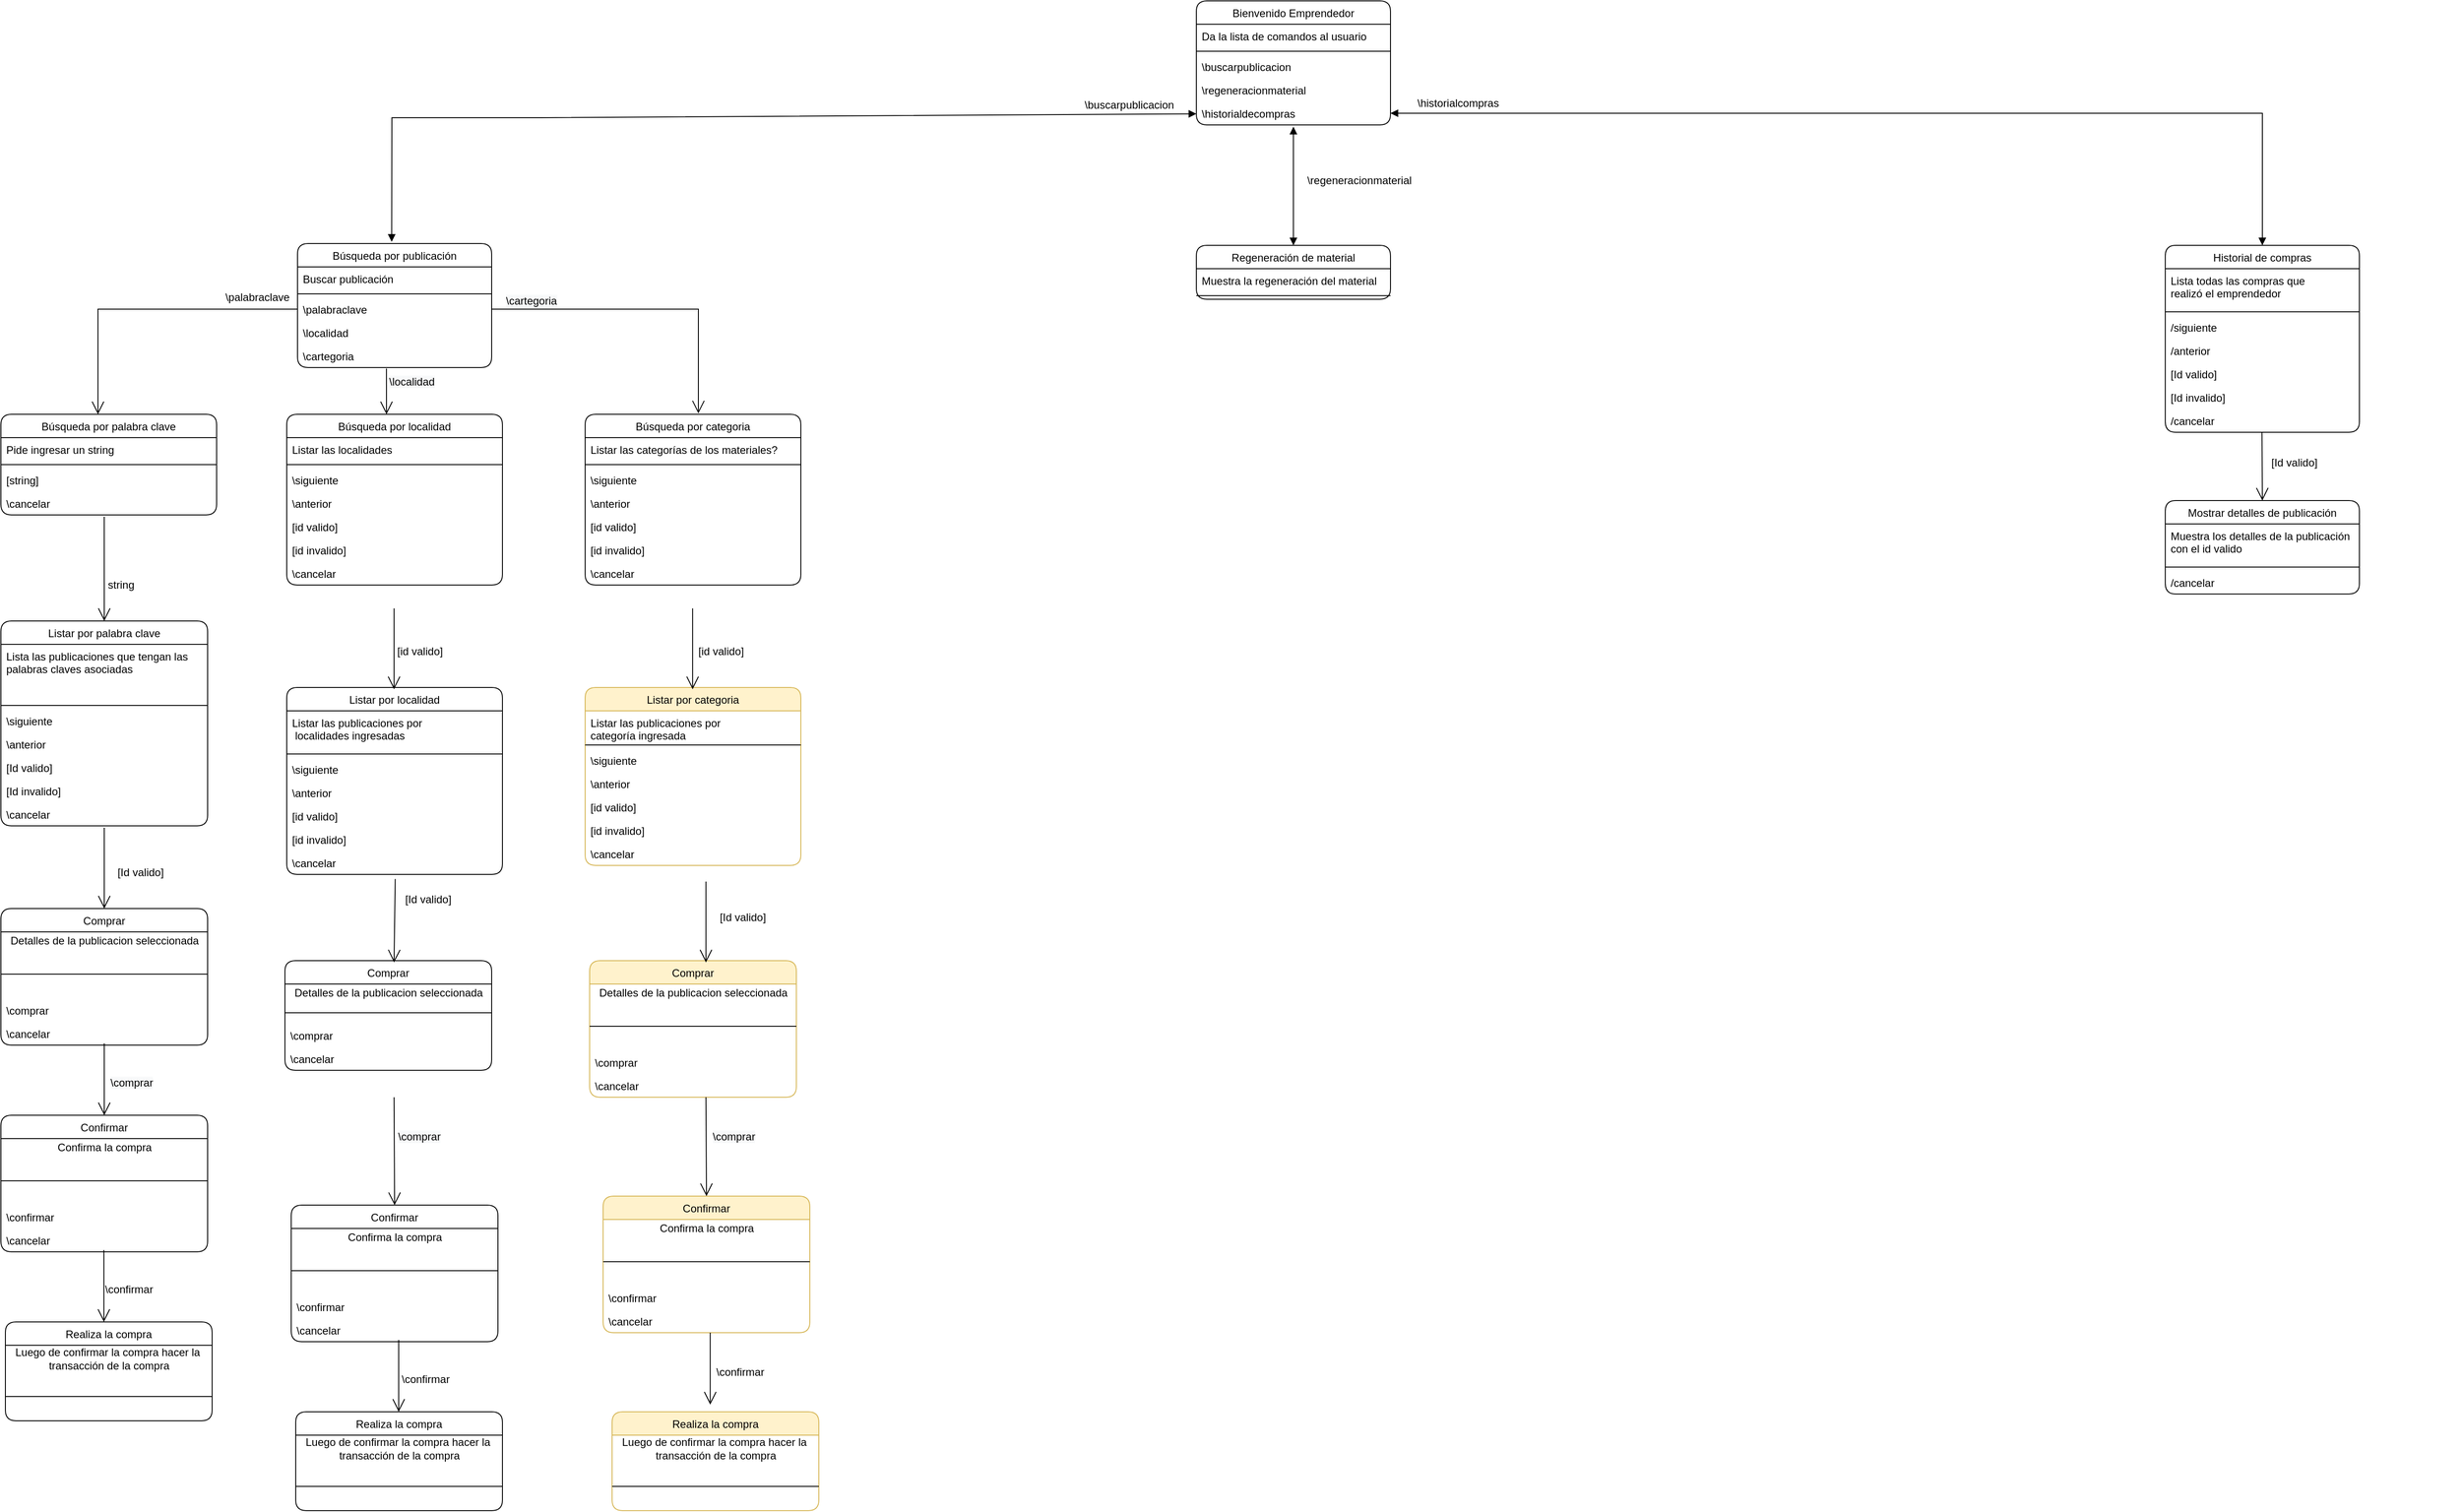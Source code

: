 <mxfile version="15.7.3" type="device"><diagram id="ck6hwYot3QmczjwxA_Va" name="Page-1"><mxGraphModel dx="2500" dy="2056" grid="1" gridSize="10" guides="1" tooltips="1" connect="1" arrows="1" fold="1" page="1" pageScale="1" pageWidth="827" pageHeight="1169" math="0" shadow="0"><root><mxCell id="0"/><mxCell id="1" parent="0"/><mxCell id="-AC4MAWslslYkM7edlEW-5" value="Bienvenido Emprendedor" style="swimlane;fontStyle=0;childLayout=stackLayout;horizontal=1;startSize=26;fillColor=none;horizontalStack=0;resizeParent=1;resizeParentMax=0;resizeLast=0;collapsible=1;marginBottom=0;rounded=1;" parent="1" vertex="1"><mxGeometry x="990" y="-460" width="216" height="138" as="geometry"><mxRectangle x="307" y="-410" width="170" height="26" as="alternateBounds"/></mxGeometry></mxCell><mxCell id="-AC4MAWslslYkM7edlEW-6" value="Da la lista de comandos al usuario" style="text;strokeColor=none;fillColor=none;align=left;verticalAlign=top;spacingLeft=4;spacingRight=4;overflow=hidden;rotatable=0;points=[[0,0.5],[1,0.5]];portConstraint=eastwest;" parent="-AC4MAWslslYkM7edlEW-5" vertex="1"><mxGeometry y="26" width="216" height="26" as="geometry"/></mxCell><mxCell id="-AC4MAWslslYkM7edlEW-7" value="" style="line;strokeWidth=1;fillColor=none;align=left;verticalAlign=middle;spacingTop=-1;spacingLeft=3;spacingRight=3;rotatable=0;labelPosition=right;points=[];portConstraint=eastwest;rounded=1;" parent="-AC4MAWslslYkM7edlEW-5" vertex="1"><mxGeometry y="52" width="216" height="8" as="geometry"/></mxCell><mxCell id="-AC4MAWslslYkM7edlEW-8" value="\buscarpublicacion" style="text;strokeColor=none;fillColor=none;align=left;verticalAlign=top;spacingLeft=4;spacingRight=4;overflow=hidden;rotatable=0;points=[[0,0.5],[1,0.5]];portConstraint=eastwest;glass=0;shadow=0;" parent="-AC4MAWslslYkM7edlEW-5" vertex="1"><mxGeometry y="60" width="216" height="26" as="geometry"/></mxCell><mxCell id="-AC4MAWslslYkM7edlEW-9" value="\regeneracionmaterial" style="text;strokeColor=none;fillColor=none;align=left;verticalAlign=top;spacingLeft=4;spacingRight=4;overflow=hidden;rotatable=0;points=[[0,0.5],[1,0.5]];portConstraint=eastwest;" parent="-AC4MAWslslYkM7edlEW-5" vertex="1"><mxGeometry y="86" width="216" height="26" as="geometry"/></mxCell><mxCell id="-AC4MAWslslYkM7edlEW-10" value="\historialdecompras" style="text;strokeColor=none;fillColor=none;align=left;verticalAlign=top;spacingLeft=4;spacingRight=4;overflow=hidden;rotatable=0;points=[[0,0.5],[1,0.5]];portConstraint=eastwest;" parent="-AC4MAWslslYkM7edlEW-5" vertex="1"><mxGeometry y="112" width="216" height="26" as="geometry"/></mxCell><mxCell id="-AC4MAWslslYkM7edlEW-22" value="Búsqueda por publicación" style="swimlane;fontStyle=0;childLayout=stackLayout;horizontal=1;startSize=26;fillColor=none;horizontalStack=0;resizeParent=1;resizeParentMax=0;resizeLast=0;collapsible=1;marginBottom=0;rounded=1;" parent="1" vertex="1"><mxGeometry x="-10" y="-190" width="216" height="138" as="geometry"><mxRectangle x="307" y="-410" width="170" height="26" as="alternateBounds"/></mxGeometry></mxCell><mxCell id="-AC4MAWslslYkM7edlEW-23" value="Buscar publicación " style="text;strokeColor=none;fillColor=none;align=left;verticalAlign=top;spacingLeft=4;spacingRight=4;overflow=hidden;rotatable=0;points=[[0,0.5],[1,0.5]];portConstraint=eastwest;" parent="-AC4MAWslslYkM7edlEW-22" vertex="1"><mxGeometry y="26" width="216" height="26" as="geometry"/></mxCell><mxCell id="-AC4MAWslslYkM7edlEW-24" value="" style="line;strokeWidth=1;fillColor=none;align=left;verticalAlign=middle;spacingTop=-1;spacingLeft=3;spacingRight=3;rotatable=0;labelPosition=right;points=[];portConstraint=eastwest;rounded=1;" parent="-AC4MAWslslYkM7edlEW-22" vertex="1"><mxGeometry y="52" width="216" height="8" as="geometry"/></mxCell><mxCell id="-AC4MAWslslYkM7edlEW-25" value="\palabraclave" style="text;strokeColor=none;fillColor=none;align=left;verticalAlign=top;spacingLeft=4;spacingRight=4;overflow=hidden;rotatable=0;points=[[0,0.5],[1,0.5]];portConstraint=eastwest;glass=0;shadow=0;" parent="-AC4MAWslslYkM7edlEW-22" vertex="1"><mxGeometry y="60" width="216" height="26" as="geometry"/></mxCell><mxCell id="-AC4MAWslslYkM7edlEW-26" value="\localidad" style="text;strokeColor=none;fillColor=none;align=left;verticalAlign=top;spacingLeft=4;spacingRight=4;overflow=hidden;rotatable=0;points=[[0,0.5],[1,0.5]];portConstraint=eastwest;" parent="-AC4MAWslslYkM7edlEW-22" vertex="1"><mxGeometry y="86" width="216" height="26" as="geometry"/></mxCell><mxCell id="-AC4MAWslslYkM7edlEW-27" value="\cartegoria" style="text;strokeColor=none;fillColor=none;align=left;verticalAlign=top;spacingLeft=4;spacingRight=4;overflow=hidden;rotatable=0;points=[[0,0.5],[1,0.5]];portConstraint=eastwest;" parent="-AC4MAWslslYkM7edlEW-22" vertex="1"><mxGeometry y="112" width="216" height="26" as="geometry"/></mxCell><mxCell id="-AC4MAWslslYkM7edlEW-28" value="" style="endArrow=block;startArrow=block;endFill=1;startFill=1;html=1;rounded=0;exitX=0.485;exitY=-0.014;exitDx=0;exitDy=0;exitPerimeter=0;" parent="1" source="-AC4MAWslslYkM7edlEW-22" target="-AC4MAWslslYkM7edlEW-10" edge="1"><mxGeometry width="160" relative="1" as="geometry"><mxPoint x="140" y="-180" as="sourcePoint"/><mxPoint x="300" y="-180" as="targetPoint"/><Array as="points"><mxPoint x="95" y="-330"/><mxPoint x="260" y="-330"/></Array></mxGeometry></mxCell><mxCell id="-AC4MAWslslYkM7edlEW-29" value="\buscarpublicacion" style="text;html=1;align=center;verticalAlign=middle;resizable=0;points=[];autosize=1;strokeColor=none;fillColor=none;" parent="1" vertex="1"><mxGeometry x="860" y="-354" width="110" height="20" as="geometry"/></mxCell><mxCell id="-AC4MAWslslYkM7edlEW-30" value="" style="endArrow=open;endFill=1;endSize=12;html=1;rounded=0;exitX=0.458;exitY=1.044;exitDx=0;exitDy=0;exitPerimeter=0;" parent="1" source="-AC4MAWslslYkM7edlEW-27" edge="1"><mxGeometry width="160" relative="1" as="geometry"><mxPoint x="10" y="-80" as="sourcePoint"/><mxPoint x="89" as="targetPoint"/></mxGeometry></mxCell><mxCell id="-AC4MAWslslYkM7edlEW-62" value="" style="endArrow=open;endFill=1;endSize=12;html=1;rounded=0;exitX=0;exitY=0.5;exitDx=0;exitDy=0;entryX=0.5;entryY=0;entryDx=0;entryDy=0;" parent="1" source="-AC4MAWslslYkM7edlEW-25" edge="1"><mxGeometry width="160" relative="1" as="geometry"><mxPoint x="-20" y="-70" as="sourcePoint"/><mxPoint x="-232.0" as="targetPoint"/><Array as="points"><mxPoint x="-232" y="-117"/></Array></mxGeometry></mxCell><mxCell id="-AC4MAWslslYkM7edlEW-63" value="" style="endArrow=open;endFill=1;endSize=12;html=1;rounded=0;exitX=1;exitY=0.5;exitDx=0;exitDy=0;entryX=0.537;entryY=-0.007;entryDx=0;entryDy=0;entryPerimeter=0;" parent="1" source="-AC4MAWslslYkM7edlEW-25" edge="1"><mxGeometry width="160" relative="1" as="geometry"><mxPoint x="-20" y="-70" as="sourcePoint"/><mxPoint x="435.992" y="-0.966" as="targetPoint"/><Array as="points"><mxPoint x="436" y="-117"/></Array></mxGeometry></mxCell><mxCell id="-AC4MAWslslYkM7edlEW-64" value="&lt;span style=&quot;text-align: left&quot;&gt;\palabraclave&lt;/span&gt;" style="text;html=1;align=center;verticalAlign=middle;resizable=0;points=[];autosize=1;strokeColor=none;fillColor=none;" parent="1" vertex="1"><mxGeometry x="-100" y="-140" width="90" height="20" as="geometry"/></mxCell><mxCell id="-AC4MAWslslYkM7edlEW-65" value="&lt;span style=&quot;color: rgb(0, 0, 0); font-family: helvetica; font-size: 12px; font-style: normal; font-weight: 400; letter-spacing: normal; text-align: left; text-indent: 0px; text-transform: none; word-spacing: 0px; background-color: rgb(248, 249, 250); display: inline; float: none;&quot;&gt;\localidad&lt;/span&gt;" style="text;whiteSpace=wrap;html=1;" parent="1" vertex="1"><mxGeometry x="90" y="-50" width="80" height="30" as="geometry"/></mxCell><mxCell id="-AC4MAWslslYkM7edlEW-67" value="&lt;span style=&quot;color: rgb(0, 0, 0); font-family: helvetica; font-size: 12px; font-style: normal; font-weight: 400; letter-spacing: normal; text-align: left; text-indent: 0px; text-transform: none; word-spacing: 0px; background-color: rgb(248, 249, 250); display: inline; float: none;&quot;&gt;\cartegoria&lt;/span&gt;" style="text;whiteSpace=wrap;html=1;" parent="1" vertex="1"><mxGeometry x="220" y="-140" width="80" height="30" as="geometry"/></mxCell><mxCell id="-AC4MAWslslYkM7edlEW-74" value="Búsqueda por palabra clave" style="swimlane;fontStyle=0;childLayout=stackLayout;horizontal=1;startSize=26;horizontalStack=0;resizeParent=1;resizeParentMax=0;resizeLast=0;collapsible=1;marginBottom=0;rounded=1;" parent="1" vertex="1"><mxGeometry x="-340" width="240" height="112" as="geometry"/></mxCell><mxCell id="-AC4MAWslslYkM7edlEW-75" value="Pide ingresar un string" style="text;strokeColor=none;fillColor=none;align=left;verticalAlign=top;spacingLeft=4;spacingRight=4;overflow=hidden;rotatable=0;points=[[0,0.5],[1,0.5]];portConstraint=eastwest;" parent="-AC4MAWslslYkM7edlEW-74" vertex="1"><mxGeometry y="26" width="240" height="26" as="geometry"/></mxCell><mxCell id="-AC4MAWslslYkM7edlEW-76" value="" style="line;strokeWidth=1;fillColor=none;align=left;verticalAlign=middle;spacingTop=-1;spacingLeft=3;spacingRight=3;rotatable=0;labelPosition=right;points=[];portConstraint=eastwest;rounded=1;" parent="-AC4MAWslslYkM7edlEW-74" vertex="1"><mxGeometry y="52" width="240" height="8" as="geometry"/></mxCell><mxCell id="-AC4MAWslslYkM7edlEW-77" value="[string]" style="text;strokeColor=none;fillColor=none;align=left;verticalAlign=top;spacingLeft=4;spacingRight=4;overflow=hidden;rotatable=0;points=[[0,0.5],[1,0.5]];portConstraint=eastwest;" parent="-AC4MAWslslYkM7edlEW-74" vertex="1"><mxGeometry y="60" width="240" height="26" as="geometry"/></mxCell><mxCell id="-AC4MAWslslYkM7edlEW-79" value="\cancelar" style="text;strokeColor=none;fillColor=none;align=left;verticalAlign=top;spacingLeft=4;spacingRight=4;overflow=hidden;rotatable=0;points=[[0,0.5],[1,0.5]];portConstraint=eastwest;" parent="-AC4MAWslslYkM7edlEW-74" vertex="1"><mxGeometry y="86" width="240" height="26" as="geometry"/></mxCell><mxCell id="-AC4MAWslslYkM7edlEW-80" value="Búsqueda por localidad" style="swimlane;fontStyle=0;childLayout=stackLayout;horizontal=1;startSize=26;horizontalStack=0;resizeParent=1;resizeParentMax=0;resizeLast=0;collapsible=1;marginBottom=0;rounded=1;" parent="1" vertex="1"><mxGeometry x="-22" width="240" height="190" as="geometry"/></mxCell><mxCell id="-AC4MAWslslYkM7edlEW-81" value="Listar las localidades" style="text;strokeColor=none;fillColor=none;align=left;verticalAlign=top;spacingLeft=4;spacingRight=4;overflow=hidden;rotatable=0;points=[[0,0.5],[1,0.5]];portConstraint=eastwest;" parent="-AC4MAWslslYkM7edlEW-80" vertex="1"><mxGeometry y="26" width="240" height="26" as="geometry"/></mxCell><mxCell id="-AC4MAWslslYkM7edlEW-82" value="" style="line;strokeWidth=1;fillColor=none;align=left;verticalAlign=middle;spacingTop=-1;spacingLeft=3;spacingRight=3;rotatable=0;labelPosition=right;points=[];portConstraint=eastwest;rounded=1;" parent="-AC4MAWslslYkM7edlEW-80" vertex="1"><mxGeometry y="52" width="240" height="8" as="geometry"/></mxCell><mxCell id="-AC4MAWslslYkM7edlEW-83" value="\siguiente" style="text;strokeColor=none;fillColor=none;align=left;verticalAlign=top;spacingLeft=4;spacingRight=4;overflow=hidden;rotatable=0;points=[[0,0.5],[1,0.5]];portConstraint=eastwest;" parent="-AC4MAWslslYkM7edlEW-80" vertex="1"><mxGeometry y="60" width="240" height="26" as="geometry"/></mxCell><mxCell id="-AC4MAWslslYkM7edlEW-84" value="\anterior" style="text;strokeColor=none;fillColor=none;align=left;verticalAlign=top;spacingLeft=4;spacingRight=4;overflow=hidden;rotatable=0;points=[[0,0.5],[1,0.5]];portConstraint=eastwest;" parent="-AC4MAWslslYkM7edlEW-80" vertex="1"><mxGeometry y="86" width="240" height="26" as="geometry"/></mxCell><mxCell id="-AC4MAWslslYkM7edlEW-85" value="[id valido]" style="text;strokeColor=none;fillColor=none;align=left;verticalAlign=top;spacingLeft=4;spacingRight=4;overflow=hidden;rotatable=0;points=[[0,0.5],[1,0.5]];portConstraint=eastwest;" parent="-AC4MAWslslYkM7edlEW-80" vertex="1"><mxGeometry y="112" width="240" height="26" as="geometry"/></mxCell><mxCell id="-AC4MAWslslYkM7edlEW-86" value="[id invalido]" style="text;strokeColor=none;fillColor=none;align=left;verticalAlign=top;spacingLeft=4;spacingRight=4;overflow=hidden;rotatable=0;points=[[0,0.5],[1,0.5]];portConstraint=eastwest;" parent="-AC4MAWslslYkM7edlEW-80" vertex="1"><mxGeometry y="138" width="240" height="26" as="geometry"/></mxCell><mxCell id="-AC4MAWslslYkM7edlEW-88" value="\cancelar" style="text;strokeColor=none;fillColor=none;align=left;verticalAlign=top;spacingLeft=4;spacingRight=4;overflow=hidden;rotatable=0;points=[[0,0.5],[1,0.5]];portConstraint=eastwest;" parent="-AC4MAWslslYkM7edlEW-80" vertex="1"><mxGeometry y="164" width="240" height="26" as="geometry"/></mxCell><mxCell id="-AC4MAWslslYkM7edlEW-91" value="Búsqueda por categoria" style="swimlane;fontStyle=0;childLayout=stackLayout;horizontal=1;startSize=26;horizontalStack=0;resizeParent=1;resizeParentMax=0;resizeLast=0;collapsible=1;marginBottom=0;rounded=1;" parent="1" vertex="1"><mxGeometry x="310" width="240" height="190" as="geometry"/></mxCell><mxCell id="-AC4MAWslslYkM7edlEW-92" value="Listar las categorías de los materiales?" style="text;strokeColor=none;fillColor=none;align=left;verticalAlign=top;spacingLeft=4;spacingRight=4;overflow=hidden;rotatable=0;points=[[0,0.5],[1,0.5]];portConstraint=eastwest;" parent="-AC4MAWslslYkM7edlEW-91" vertex="1"><mxGeometry y="26" width="240" height="26" as="geometry"/></mxCell><mxCell id="-AC4MAWslslYkM7edlEW-93" value="" style="line;strokeWidth=1;fillColor=none;align=left;verticalAlign=middle;spacingTop=-1;spacingLeft=3;spacingRight=3;rotatable=0;labelPosition=right;points=[];portConstraint=eastwest;rounded=1;" parent="-AC4MAWslslYkM7edlEW-91" vertex="1"><mxGeometry y="52" width="240" height="8" as="geometry"/></mxCell><mxCell id="-AC4MAWslslYkM7edlEW-94" value="\siguiente" style="text;strokeColor=none;fillColor=none;align=left;verticalAlign=top;spacingLeft=4;spacingRight=4;overflow=hidden;rotatable=0;points=[[0,0.5],[1,0.5]];portConstraint=eastwest;" parent="-AC4MAWslslYkM7edlEW-91" vertex="1"><mxGeometry y="60" width="240" height="26" as="geometry"/></mxCell><mxCell id="-AC4MAWslslYkM7edlEW-95" value="\anterior" style="text;strokeColor=none;fillColor=none;align=left;verticalAlign=top;spacingLeft=4;spacingRight=4;overflow=hidden;rotatable=0;points=[[0,0.5],[1,0.5]];portConstraint=eastwest;" parent="-AC4MAWslslYkM7edlEW-91" vertex="1"><mxGeometry y="86" width="240" height="26" as="geometry"/></mxCell><mxCell id="-AC4MAWslslYkM7edlEW-96" value="[id valido]" style="text;strokeColor=none;fillColor=none;align=left;verticalAlign=top;spacingLeft=4;spacingRight=4;overflow=hidden;rotatable=0;points=[[0,0.5],[1,0.5]];portConstraint=eastwest;" parent="-AC4MAWslslYkM7edlEW-91" vertex="1"><mxGeometry y="112" width="240" height="26" as="geometry"/></mxCell><mxCell id="-AC4MAWslslYkM7edlEW-97" value="[id invalido]" style="text;strokeColor=none;fillColor=none;align=left;verticalAlign=top;spacingLeft=4;spacingRight=4;overflow=hidden;rotatable=0;points=[[0,0.5],[1,0.5]];portConstraint=eastwest;" parent="-AC4MAWslslYkM7edlEW-91" vertex="1"><mxGeometry y="138" width="240" height="26" as="geometry"/></mxCell><mxCell id="-AC4MAWslslYkM7edlEW-99" value="\cancelar" style="text;strokeColor=none;fillColor=none;align=left;verticalAlign=top;spacingLeft=4;spacingRight=4;overflow=hidden;rotatable=0;points=[[0,0.5],[1,0.5]];portConstraint=eastwest;" parent="-AC4MAWslslYkM7edlEW-91" vertex="1"><mxGeometry y="164" width="240" height="26" as="geometry"/></mxCell><mxCell id="-AC4MAWslslYkM7edlEW-100" value="Regeneración de material" style="swimlane;fontStyle=0;childLayout=stackLayout;horizontal=1;startSize=26;fillColor=none;horizontalStack=0;resizeParent=1;resizeParentMax=0;resizeLast=0;collapsible=1;marginBottom=0;rounded=1;" parent="1" vertex="1"><mxGeometry x="990" y="-188" width="216" height="60" as="geometry"><mxRectangle x="307" y="-410" width="170" height="26" as="alternateBounds"/></mxGeometry></mxCell><mxCell id="-AC4MAWslslYkM7edlEW-101" value="Muestra la regeneración del material " style="text;strokeColor=none;fillColor=none;align=left;verticalAlign=top;spacingLeft=4;spacingRight=4;overflow=hidden;rotatable=0;points=[[0,0.5],[1,0.5]];portConstraint=eastwest;" parent="-AC4MAWslslYkM7edlEW-100" vertex="1"><mxGeometry y="26" width="216" height="26" as="geometry"/></mxCell><mxCell id="-AC4MAWslslYkM7edlEW-102" value="" style="line;strokeWidth=1;fillColor=none;align=left;verticalAlign=middle;spacingTop=-1;spacingLeft=3;spacingRight=3;rotatable=0;labelPosition=right;points=[];portConstraint=eastwest;rounded=1;" parent="-AC4MAWslslYkM7edlEW-100" vertex="1"><mxGeometry y="52" width="216" height="8" as="geometry"/></mxCell><mxCell id="-AC4MAWslslYkM7edlEW-108" value="" style="endArrow=block;startArrow=block;endFill=1;startFill=1;html=1;rounded=0;entryX=0.5;entryY=0;entryDx=0;entryDy=0;" parent="1" target="-AC4MAWslslYkM7edlEW-100" edge="1"><mxGeometry width="160" relative="1" as="geometry"><mxPoint x="1098" y="-320" as="sourcePoint"/><mxPoint x="590" y="-240" as="targetPoint"/><Array as="points"><mxPoint x="1098" y="-285"/></Array></mxGeometry></mxCell><mxCell id="-AC4MAWslslYkM7edlEW-109" value="&lt;span style=&quot;text-align: left&quot;&gt;\regeneracionmaterial&lt;/span&gt;" style="text;html=1;align=center;verticalAlign=middle;resizable=0;points=[];autosize=1;strokeColor=none;fillColor=none;" parent="1" vertex="1"><mxGeometry x="1106" y="-270" width="130" height="20" as="geometry"/></mxCell><mxCell id="-AC4MAWslslYkM7edlEW-111" value="Historial de compras" style="swimlane;fontStyle=0;childLayout=stackLayout;horizontal=1;startSize=26;fillColor=none;horizontalStack=0;resizeParent=1;resizeParentMax=0;resizeLast=0;collapsible=1;marginBottom=0;rounded=1;" parent="1" vertex="1"><mxGeometry x="2068" y="-188" width="216" height="208" as="geometry"><mxRectangle x="307" y="-410" width="170" height="26" as="alternateBounds"/></mxGeometry></mxCell><mxCell id="-AC4MAWslslYkM7edlEW-112" value="Lista todas las compras que &#10;realizó el emprendedor" style="text;strokeColor=none;fillColor=none;align=left;verticalAlign=top;spacingLeft=4;spacingRight=4;overflow=hidden;rotatable=0;points=[[0,0.5],[1,0.5]];portConstraint=eastwest;" parent="-AC4MAWslslYkM7edlEW-111" vertex="1"><mxGeometry y="26" width="216" height="44" as="geometry"/></mxCell><mxCell id="-AC4MAWslslYkM7edlEW-113" value="" style="line;strokeWidth=1;fillColor=none;align=left;verticalAlign=middle;spacingTop=-1;spacingLeft=3;spacingRight=3;rotatable=0;labelPosition=right;points=[];portConstraint=eastwest;rounded=1;" parent="-AC4MAWslslYkM7edlEW-111" vertex="1"><mxGeometry y="70" width="216" height="8" as="geometry"/></mxCell><mxCell id="-AC4MAWslslYkM7edlEW-114" value="/siguiente&#10;" style="text;strokeColor=none;fillColor=none;align=left;verticalAlign=top;spacingLeft=4;spacingRight=4;overflow=hidden;rotatable=0;points=[[0,0.5],[1,0.5]];portConstraint=eastwest;glass=0;shadow=0;" parent="-AC4MAWslslYkM7edlEW-111" vertex="1"><mxGeometry y="78" width="216" height="26" as="geometry"/></mxCell><mxCell id="-AC4MAWslslYkM7edlEW-287" value="/anterior&#10;" style="text;strokeColor=none;fillColor=none;align=left;verticalAlign=top;spacingLeft=4;spacingRight=4;overflow=hidden;rotatable=0;points=[[0,0.5],[1,0.5]];portConstraint=eastwest;glass=0;shadow=0;" parent="-AC4MAWslslYkM7edlEW-111" vertex="1"><mxGeometry y="104" width="216" height="26" as="geometry"/></mxCell><mxCell id="-AC4MAWslslYkM7edlEW-288" value="[Id valido]" style="text;strokeColor=none;fillColor=none;align=left;verticalAlign=top;spacingLeft=4;spacingRight=4;overflow=hidden;rotatable=0;points=[[0,0.5],[1,0.5]];portConstraint=eastwest;glass=0;shadow=0;" parent="-AC4MAWslslYkM7edlEW-111" vertex="1"><mxGeometry y="130" width="216" height="26" as="geometry"/></mxCell><mxCell id="-AC4MAWslslYkM7edlEW-289" value="[Id invalido]" style="text;strokeColor=none;fillColor=none;align=left;verticalAlign=top;spacingLeft=4;spacingRight=4;overflow=hidden;rotatable=0;points=[[0,0.5],[1,0.5]];portConstraint=eastwest;glass=0;shadow=0;" parent="-AC4MAWslslYkM7edlEW-111" vertex="1"><mxGeometry y="156" width="216" height="26" as="geometry"/></mxCell><mxCell id="-AC4MAWslslYkM7edlEW-286" value="/cancelar&#10;&#10;" style="text;strokeColor=none;fillColor=none;align=left;verticalAlign=top;spacingLeft=4;spacingRight=4;overflow=hidden;rotatable=0;points=[[0,0.5],[1,0.5]];portConstraint=eastwest;glass=0;shadow=0;" parent="-AC4MAWslslYkM7edlEW-111" vertex="1"><mxGeometry y="182" width="216" height="26" as="geometry"/></mxCell><mxCell id="-AC4MAWslslYkM7edlEW-117" value="" style="endArrow=block;startArrow=block;endFill=1;startFill=1;html=1;rounded=0;exitX=1;exitY=0.5;exitDx=0;exitDy=0;entryX=0.5;entryY=0;entryDx=0;entryDy=0;" parent="1" source="-AC4MAWslslYkM7edlEW-10" target="-AC4MAWslslYkM7edlEW-111" edge="1"><mxGeometry width="160" relative="1" as="geometry"><mxPoint x="1330" y="-280" as="sourcePoint"/><mxPoint x="1490" y="-280" as="targetPoint"/><Array as="points"><mxPoint x="1838" y="-335"/><mxPoint x="2176" y="-335"/></Array></mxGeometry></mxCell><mxCell id="-AC4MAWslslYkM7edlEW-118" value="\historialcompras" style="text;strokeColor=none;fillColor=none;align=left;verticalAlign=top;spacingLeft=4;spacingRight=4;overflow=hidden;rotatable=0;points=[[0,0.5],[1,0.5]];portConstraint=eastwest;" parent="1" vertex="1"><mxGeometry x="1230" y="-360" width="216" height="26" as="geometry"/></mxCell><mxCell id="-AC4MAWslslYkM7edlEW-119" value="Listar por palabra clave" style="swimlane;fontStyle=0;childLayout=stackLayout;horizontal=1;startSize=26;horizontalStack=0;resizeParent=1;resizeParentMax=0;resizeLast=0;collapsible=1;marginBottom=0;rounded=1;" parent="1" vertex="1"><mxGeometry x="-340" y="230" width="230" height="228" as="geometry"/></mxCell><mxCell id="-AC4MAWslslYkM7edlEW-120" value="Lista las publicaciones que tengan las &#10;palabras claves asociadas" style="text;strokeColor=none;fillColor=none;align=left;verticalAlign=top;spacingLeft=4;spacingRight=4;overflow=hidden;rotatable=0;points=[[0,0.5],[1,0.5]];portConstraint=eastwest;" parent="-AC4MAWslslYkM7edlEW-119" vertex="1"><mxGeometry y="26" width="230" height="64" as="geometry"/></mxCell><mxCell id="-AC4MAWslslYkM7edlEW-121" value="" style="line;strokeWidth=1;fillColor=none;align=left;verticalAlign=middle;spacingTop=-1;spacingLeft=3;spacingRight=3;rotatable=0;labelPosition=right;points=[];portConstraint=eastwest;rounded=1;" parent="-AC4MAWslslYkM7edlEW-119" vertex="1"><mxGeometry y="90" width="230" height="8" as="geometry"/></mxCell><mxCell id="-AC4MAWslslYkM7edlEW-124" value="\siguiente" style="text;strokeColor=none;fillColor=none;align=left;verticalAlign=top;spacingLeft=4;spacingRight=4;overflow=hidden;rotatable=0;points=[[0,0.5],[1,0.5]];portConstraint=eastwest;" parent="-AC4MAWslslYkM7edlEW-119" vertex="1"><mxGeometry y="98" width="230" height="26" as="geometry"/></mxCell><mxCell id="-AC4MAWslslYkM7edlEW-130" value="\anterior" style="text;strokeColor=none;fillColor=none;align=left;verticalAlign=top;spacingLeft=4;spacingRight=4;overflow=hidden;rotatable=0;points=[[0,0.5],[1,0.5]];portConstraint=eastwest;" parent="-AC4MAWslslYkM7edlEW-119" vertex="1"><mxGeometry y="124" width="230" height="26" as="geometry"/></mxCell><mxCell id="-AC4MAWslslYkM7edlEW-132" value="[Id valido]" style="text;strokeColor=none;fillColor=none;align=left;verticalAlign=top;spacingLeft=4;spacingRight=4;overflow=hidden;rotatable=0;points=[[0,0.5],[1,0.5]];portConstraint=eastwest;" parent="-AC4MAWslslYkM7edlEW-119" vertex="1"><mxGeometry y="150" width="230" height="26" as="geometry"/></mxCell><mxCell id="-AC4MAWslslYkM7edlEW-134" value="[Id invalido]" style="text;strokeColor=none;fillColor=none;align=left;verticalAlign=top;spacingLeft=4;spacingRight=4;overflow=hidden;rotatable=0;points=[[0,0.5],[1,0.5]];portConstraint=eastwest;" parent="-AC4MAWslslYkM7edlEW-119" vertex="1"><mxGeometry y="176" width="230" height="26" as="geometry"/></mxCell><mxCell id="-AC4MAWslslYkM7edlEW-131" value="\cancelar" style="text;strokeColor=none;fillColor=none;align=left;verticalAlign=top;spacingLeft=4;spacingRight=4;overflow=hidden;rotatable=0;points=[[0,0.5],[1,0.5]];portConstraint=eastwest;" parent="-AC4MAWslslYkM7edlEW-119" vertex="1"><mxGeometry y="202" width="230" height="26" as="geometry"/></mxCell><mxCell id="-AC4MAWslslYkM7edlEW-127" value="" style="endArrow=open;endFill=1;endSize=12;html=1;rounded=0;entryX=0.5;entryY=0;entryDx=0;entryDy=0;exitX=0.479;exitY=1.077;exitDx=0;exitDy=0;exitPerimeter=0;" parent="1" source="-AC4MAWslslYkM7edlEW-79" target="-AC4MAWslslYkM7edlEW-119" edge="1"><mxGeometry width="160" relative="1" as="geometry"><mxPoint x="-225" y="140" as="sourcePoint"/><mxPoint x="100" y="20" as="targetPoint"/></mxGeometry></mxCell><mxCell id="-AC4MAWslslYkM7edlEW-128" value="&lt;span style=&quot;text-align: left&quot;&gt;string&amp;nbsp;&lt;/span&gt;" style="text;html=1;align=center;verticalAlign=middle;resizable=0;points=[];autosize=1;strokeColor=none;fillColor=none;" parent="1" vertex="1"><mxGeometry x="-230" y="180" width="50" height="20" as="geometry"/></mxCell><mxCell id="-AC4MAWslslYkM7edlEW-135" value="Comprar" style="swimlane;fontStyle=0;childLayout=stackLayout;horizontal=1;startSize=26;horizontalStack=0;resizeParent=1;resizeParentMax=0;resizeLast=0;collapsible=1;marginBottom=0;rounded=1;" parent="1" vertex="1"><mxGeometry x="-340" y="550" width="230" height="152" as="geometry"/></mxCell><mxCell id="-AC4MAWslslYkM7edlEW-145" value="Detalles de la publicacion seleccionada" style="text;html=1;align=center;verticalAlign=middle;resizable=0;points=[];autosize=1;strokeColor=none;fillColor=none;" parent="-AC4MAWslslYkM7edlEW-135" vertex="1"><mxGeometry y="26" width="230" height="20" as="geometry"/></mxCell><mxCell id="-AC4MAWslslYkM7edlEW-137" value="" style="line;strokeWidth=1;fillColor=none;align=left;verticalAlign=middle;spacingTop=-1;spacingLeft=3;spacingRight=3;rotatable=0;labelPosition=right;points=[];portConstraint=eastwest;rounded=1;" parent="-AC4MAWslslYkM7edlEW-135" vertex="1"><mxGeometry y="46" width="230" height="54" as="geometry"/></mxCell><mxCell id="-AC4MAWslslYkM7edlEW-139" value="\comprar" style="text;strokeColor=none;fillColor=none;align=left;verticalAlign=top;spacingLeft=4;spacingRight=4;overflow=hidden;rotatable=0;points=[[0,0.5],[1,0.5]];portConstraint=eastwest;" parent="-AC4MAWslslYkM7edlEW-135" vertex="1"><mxGeometry y="100" width="230" height="26" as="geometry"/></mxCell><mxCell id="-AC4MAWslslYkM7edlEW-142" value="\cancelar" style="text;strokeColor=none;fillColor=none;align=left;verticalAlign=top;spacingLeft=4;spacingRight=4;overflow=hidden;rotatable=0;points=[[0,0.5],[1,0.5]];portConstraint=eastwest;" parent="-AC4MAWslslYkM7edlEW-135" vertex="1"><mxGeometry y="126" width="230" height="26" as="geometry"/></mxCell><mxCell id="-AC4MAWslslYkM7edlEW-143" value="" style="endArrow=open;endFill=1;endSize=12;html=1;rounded=0;entryX=0.5;entryY=0;entryDx=0;entryDy=0;" parent="1" target="-AC4MAWslslYkM7edlEW-135" edge="1"><mxGeometry width="160" relative="1" as="geometry"><mxPoint x="-225" y="460" as="sourcePoint"/><mxPoint x="-120" y="620" as="targetPoint"/></mxGeometry></mxCell><mxCell id="-AC4MAWslslYkM7edlEW-144" value="[Id valido]" style="text;html=1;align=center;verticalAlign=middle;resizable=0;points=[];autosize=1;strokeColor=none;fillColor=none;" parent="1" vertex="1"><mxGeometry x="-220" y="500" width="70" height="20" as="geometry"/></mxCell><mxCell id="-AC4MAWslslYkM7edlEW-146" value="Confirmar" style="swimlane;fontStyle=0;childLayout=stackLayout;horizontal=1;startSize=26;horizontalStack=0;resizeParent=1;resizeParentMax=0;resizeLast=0;collapsible=1;marginBottom=0;rounded=1;" parent="1" vertex="1"><mxGeometry x="-340" y="780" width="230" height="152" as="geometry"/></mxCell><mxCell id="-AC4MAWslslYkM7edlEW-147" value="Confirma la compra" style="text;html=1;align=center;verticalAlign=middle;resizable=0;points=[];autosize=1;strokeColor=none;fillColor=none;" parent="-AC4MAWslslYkM7edlEW-146" vertex="1"><mxGeometry y="26" width="230" height="20" as="geometry"/></mxCell><mxCell id="-AC4MAWslslYkM7edlEW-148" value="" style="line;strokeWidth=1;fillColor=none;align=left;verticalAlign=middle;spacingTop=-1;spacingLeft=3;spacingRight=3;rotatable=0;labelPosition=right;points=[];portConstraint=eastwest;rounded=1;" parent="-AC4MAWslslYkM7edlEW-146" vertex="1"><mxGeometry y="46" width="230" height="54" as="geometry"/></mxCell><mxCell id="-AC4MAWslslYkM7edlEW-149" value="\confirmar" style="text;strokeColor=none;fillColor=none;align=left;verticalAlign=top;spacingLeft=4;spacingRight=4;overflow=hidden;rotatable=0;points=[[0,0.5],[1,0.5]];portConstraint=eastwest;" parent="-AC4MAWslslYkM7edlEW-146" vertex="1"><mxGeometry y="100" width="230" height="26" as="geometry"/></mxCell><mxCell id="-AC4MAWslslYkM7edlEW-150" value="\cancelar" style="text;strokeColor=none;fillColor=none;align=left;verticalAlign=top;spacingLeft=4;spacingRight=4;overflow=hidden;rotatable=0;points=[[0,0.5],[1,0.5]];portConstraint=eastwest;" parent="-AC4MAWslslYkM7edlEW-146" vertex="1"><mxGeometry y="126" width="230" height="26" as="geometry"/></mxCell><mxCell id="-AC4MAWslslYkM7edlEW-151" value="" style="endArrow=open;endFill=1;endSize=12;html=1;rounded=0;entryX=0.5;entryY=0;entryDx=0;entryDy=0;" parent="1" target="-AC4MAWslslYkM7edlEW-146" edge="1"><mxGeometry width="160" relative="1" as="geometry"><mxPoint x="-225" y="700" as="sourcePoint"/><mxPoint x="-215" y="560" as="targetPoint"/></mxGeometry></mxCell><mxCell id="-AC4MAWslslYkM7edlEW-152" value="&lt;span style=&quot;color: rgb(0, 0, 0); font-family: helvetica; font-size: 12px; font-style: normal; font-weight: 400; letter-spacing: normal; text-align: left; text-indent: 0px; text-transform: none; word-spacing: 0px; background-color: rgb(248, 249, 250); display: inline; float: none;&quot;&gt;\comprar&lt;/span&gt;" style="text;whiteSpace=wrap;html=1;" parent="1" vertex="1"><mxGeometry x="-220" y="730" width="70" height="30" as="geometry"/></mxCell><mxCell id="-AC4MAWslslYkM7edlEW-153" value="Listar por localidad" style="swimlane;fontStyle=0;childLayout=stackLayout;horizontal=1;startSize=26;horizontalStack=0;resizeParent=1;resizeParentMax=0;resizeLast=0;collapsible=1;marginBottom=0;rounded=1;" parent="1" vertex="1"><mxGeometry x="-22" y="304" width="240" height="208" as="geometry"/></mxCell><mxCell id="-AC4MAWslslYkM7edlEW-154" value="Listar las publicaciones por &#10; localidades ingresadas" style="text;strokeColor=none;fillColor=none;align=left;verticalAlign=top;spacingLeft=4;spacingRight=4;overflow=hidden;rotatable=0;points=[[0,0.5],[1,0.5]];portConstraint=eastwest;" parent="-AC4MAWslslYkM7edlEW-153" vertex="1"><mxGeometry y="26" width="240" height="44" as="geometry"/></mxCell><mxCell id="-AC4MAWslslYkM7edlEW-155" value="" style="line;strokeWidth=1;fillColor=none;align=left;verticalAlign=middle;spacingTop=-1;spacingLeft=3;spacingRight=3;rotatable=0;labelPosition=right;points=[];portConstraint=eastwest;rounded=1;" parent="-AC4MAWslslYkM7edlEW-153" vertex="1"><mxGeometry y="70" width="240" height="8" as="geometry"/></mxCell><mxCell id="-AC4MAWslslYkM7edlEW-156" value="\siguiente" style="text;strokeColor=none;fillColor=none;align=left;verticalAlign=top;spacingLeft=4;spacingRight=4;overflow=hidden;rotatable=0;points=[[0,0.5],[1,0.5]];portConstraint=eastwest;" parent="-AC4MAWslslYkM7edlEW-153" vertex="1"><mxGeometry y="78" width="240" height="26" as="geometry"/></mxCell><mxCell id="-AC4MAWslslYkM7edlEW-157" value="\anterior" style="text;strokeColor=none;fillColor=none;align=left;verticalAlign=top;spacingLeft=4;spacingRight=4;overflow=hidden;rotatable=0;points=[[0,0.5],[1,0.5]];portConstraint=eastwest;" parent="-AC4MAWslslYkM7edlEW-153" vertex="1"><mxGeometry y="104" width="240" height="26" as="geometry"/></mxCell><mxCell id="-AC4MAWslslYkM7edlEW-158" value="[id valido]" style="text;strokeColor=none;fillColor=none;align=left;verticalAlign=top;spacingLeft=4;spacingRight=4;overflow=hidden;rotatable=0;points=[[0,0.5],[1,0.5]];portConstraint=eastwest;" parent="-AC4MAWslslYkM7edlEW-153" vertex="1"><mxGeometry y="130" width="240" height="26" as="geometry"/></mxCell><mxCell id="-AC4MAWslslYkM7edlEW-159" value="[id invalido]" style="text;strokeColor=none;fillColor=none;align=left;verticalAlign=top;spacingLeft=4;spacingRight=4;overflow=hidden;rotatable=0;points=[[0,0.5],[1,0.5]];portConstraint=eastwest;" parent="-AC4MAWslslYkM7edlEW-153" vertex="1"><mxGeometry y="156" width="240" height="26" as="geometry"/></mxCell><mxCell id="-AC4MAWslslYkM7edlEW-161" value="\cancelar" style="text;strokeColor=none;fillColor=none;align=left;verticalAlign=top;spacingLeft=4;spacingRight=4;overflow=hidden;rotatable=0;points=[[0,0.5],[1,0.5]];portConstraint=eastwest;" parent="-AC4MAWslslYkM7edlEW-153" vertex="1"><mxGeometry y="182" width="240" height="26" as="geometry"/></mxCell><mxCell id="-AC4MAWslslYkM7edlEW-162" value="" style="endArrow=open;endFill=1;endSize=12;html=1;rounded=0;entryX=0.5;entryY=0;entryDx=0;entryDy=0;" parent="1" edge="1"><mxGeometry width="160" relative="1" as="geometry"><mxPoint x="97.41" y="216" as="sourcePoint"/><mxPoint x="97.41" y="306" as="targetPoint"/></mxGeometry></mxCell><mxCell id="-AC4MAWslslYkM7edlEW-163" value="Comprar" style="swimlane;fontStyle=0;childLayout=stackLayout;horizontal=1;startSize=26;horizontalStack=0;resizeParent=1;resizeParentMax=0;resizeLast=0;collapsible=1;marginBottom=0;rounded=1;" parent="1" vertex="1"><mxGeometry x="-24" y="608" width="230" height="122" as="geometry"/></mxCell><mxCell id="-AC4MAWslslYkM7edlEW-164" value="Detalles de la publicacion seleccionada" style="text;html=1;align=center;verticalAlign=middle;resizable=0;points=[];autosize=1;strokeColor=none;fillColor=none;" parent="-AC4MAWslslYkM7edlEW-163" vertex="1"><mxGeometry y="26" width="230" height="20" as="geometry"/></mxCell><mxCell id="-AC4MAWslslYkM7edlEW-165" value="" style="line;strokeWidth=1;fillColor=none;align=left;verticalAlign=middle;spacingTop=-1;spacingLeft=3;spacingRight=3;rotatable=0;labelPosition=right;points=[];portConstraint=eastwest;rounded=1;" parent="-AC4MAWslslYkM7edlEW-163" vertex="1"><mxGeometry y="46" width="230" height="24" as="geometry"/></mxCell><mxCell id="-AC4MAWslslYkM7edlEW-166" value="\comprar" style="text;strokeColor=none;fillColor=none;align=left;verticalAlign=top;spacingLeft=4;spacingRight=4;overflow=hidden;rotatable=0;points=[[0,0.5],[1,0.5]];portConstraint=eastwest;" parent="-AC4MAWslslYkM7edlEW-163" vertex="1"><mxGeometry y="70" width="230" height="26" as="geometry"/></mxCell><mxCell id="-AC4MAWslslYkM7edlEW-167" value="\cancelar" style="text;strokeColor=none;fillColor=none;align=left;verticalAlign=top;spacingLeft=4;spacingRight=4;overflow=hidden;rotatable=0;points=[[0,0.5],[1,0.5]];portConstraint=eastwest;" parent="-AC4MAWslslYkM7edlEW-163" vertex="1"><mxGeometry y="96" width="230" height="26" as="geometry"/></mxCell><mxCell id="-AC4MAWslslYkM7edlEW-173" value="Listar por categoria" style="swimlane;fontStyle=0;childLayout=stackLayout;horizontal=1;startSize=26;horizontalStack=0;resizeParent=1;resizeParentMax=0;resizeLast=0;collapsible=1;marginBottom=0;rounded=1;fillColor=#fff2cc;strokeColor=#d6b656;" parent="1" vertex="1"><mxGeometry x="310" y="304" width="240" height="198" as="geometry"/></mxCell><mxCell id="-AC4MAWslslYkM7edlEW-174" value="Listar las publicaciones por &#10;categoría ingresada" style="text;strokeColor=none;fillColor=none;align=left;verticalAlign=top;spacingLeft=4;spacingRight=4;overflow=hidden;rotatable=0;points=[[0,0.5],[1,0.5]];portConstraint=eastwest;" parent="-AC4MAWslslYkM7edlEW-173" vertex="1"><mxGeometry y="26" width="240" height="34" as="geometry"/></mxCell><mxCell id="-AC4MAWslslYkM7edlEW-175" value="" style="line;strokeWidth=1;fillColor=none;align=left;verticalAlign=middle;spacingTop=-1;spacingLeft=3;spacingRight=3;rotatable=0;labelPosition=right;points=[];portConstraint=eastwest;rounded=1;" parent="-AC4MAWslslYkM7edlEW-173" vertex="1"><mxGeometry y="60" width="240" height="8" as="geometry"/></mxCell><mxCell id="-AC4MAWslslYkM7edlEW-176" value="\siguiente" style="text;strokeColor=none;fillColor=none;align=left;verticalAlign=top;spacingLeft=4;spacingRight=4;overflow=hidden;rotatable=0;points=[[0,0.5],[1,0.5]];portConstraint=eastwest;" parent="-AC4MAWslslYkM7edlEW-173" vertex="1"><mxGeometry y="68" width="240" height="26" as="geometry"/></mxCell><mxCell id="-AC4MAWslslYkM7edlEW-177" value="\anterior" style="text;strokeColor=none;fillColor=none;align=left;verticalAlign=top;spacingLeft=4;spacingRight=4;overflow=hidden;rotatable=0;points=[[0,0.5],[1,0.5]];portConstraint=eastwest;" parent="-AC4MAWslslYkM7edlEW-173" vertex="1"><mxGeometry y="94" width="240" height="26" as="geometry"/></mxCell><mxCell id="-AC4MAWslslYkM7edlEW-178" value="[id valido]" style="text;strokeColor=none;fillColor=none;align=left;verticalAlign=top;spacingLeft=4;spacingRight=4;overflow=hidden;rotatable=0;points=[[0,0.5],[1,0.5]];portConstraint=eastwest;" parent="-AC4MAWslslYkM7edlEW-173" vertex="1"><mxGeometry y="120" width="240" height="26" as="geometry"/></mxCell><mxCell id="-AC4MAWslslYkM7edlEW-179" value="[id invalido]" style="text;strokeColor=none;fillColor=none;align=left;verticalAlign=top;spacingLeft=4;spacingRight=4;overflow=hidden;rotatable=0;points=[[0,0.5],[1,0.5]];portConstraint=eastwest;" parent="-AC4MAWslslYkM7edlEW-173" vertex="1"><mxGeometry y="146" width="240" height="26" as="geometry"/></mxCell><mxCell id="-AC4MAWslslYkM7edlEW-181" value="\cancelar" style="text;strokeColor=none;fillColor=none;align=left;verticalAlign=top;spacingLeft=4;spacingRight=4;overflow=hidden;rotatable=0;points=[[0,0.5],[1,0.5]];portConstraint=eastwest;" parent="-AC4MAWslslYkM7edlEW-173" vertex="1"><mxGeometry y="172" width="240" height="26" as="geometry"/></mxCell><mxCell id="-AC4MAWslslYkM7edlEW-182" value="Comprar" style="swimlane;fontStyle=0;childLayout=stackLayout;horizontal=1;startSize=26;horizontalStack=0;resizeParent=1;resizeParentMax=0;resizeLast=0;collapsible=1;marginBottom=0;rounded=1;fillColor=#fff2cc;strokeColor=#d6b656;" parent="1" vertex="1"><mxGeometry x="315" y="608" width="230" height="152" as="geometry"/></mxCell><mxCell id="-AC4MAWslslYkM7edlEW-183" value="Detalles de la publicacion seleccionada" style="text;html=1;align=center;verticalAlign=middle;resizable=0;points=[];autosize=1;strokeColor=none;fillColor=none;" parent="-AC4MAWslslYkM7edlEW-182" vertex="1"><mxGeometry y="26" width="230" height="20" as="geometry"/></mxCell><mxCell id="-AC4MAWslslYkM7edlEW-184" value="" style="line;strokeWidth=1;fillColor=none;align=left;verticalAlign=middle;spacingTop=-1;spacingLeft=3;spacingRight=3;rotatable=0;labelPosition=right;points=[];portConstraint=eastwest;rounded=1;" parent="-AC4MAWslslYkM7edlEW-182" vertex="1"><mxGeometry y="46" width="230" height="54" as="geometry"/></mxCell><mxCell id="-AC4MAWslslYkM7edlEW-185" value="\comprar" style="text;strokeColor=none;fillColor=none;align=left;verticalAlign=top;spacingLeft=4;spacingRight=4;overflow=hidden;rotatable=0;points=[[0,0.5],[1,0.5]];portConstraint=eastwest;" parent="-AC4MAWslslYkM7edlEW-182" vertex="1"><mxGeometry y="100" width="230" height="26" as="geometry"/></mxCell><mxCell id="-AC4MAWslslYkM7edlEW-186" value="\cancelar" style="text;strokeColor=none;fillColor=none;align=left;verticalAlign=top;spacingLeft=4;spacingRight=4;overflow=hidden;rotatable=0;points=[[0,0.5],[1,0.5]];portConstraint=eastwest;" parent="-AC4MAWslslYkM7edlEW-182" vertex="1"><mxGeometry y="126" width="230" height="26" as="geometry"/></mxCell><mxCell id="-AC4MAWslslYkM7edlEW-187" value="Confirmar" style="swimlane;fontStyle=0;childLayout=stackLayout;horizontal=1;startSize=26;horizontalStack=0;resizeParent=1;resizeParentMax=0;resizeLast=0;collapsible=1;marginBottom=0;rounded=1;fillColor=#fff2cc;strokeColor=#d6b656;" parent="1" vertex="1"><mxGeometry x="330" y="870" width="230" height="152" as="geometry"/></mxCell><mxCell id="-AC4MAWslslYkM7edlEW-188" value="Confirma la compra" style="text;html=1;align=center;verticalAlign=middle;resizable=0;points=[];autosize=1;strokeColor=none;fillColor=none;" parent="-AC4MAWslslYkM7edlEW-187" vertex="1"><mxGeometry y="26" width="230" height="20" as="geometry"/></mxCell><mxCell id="-AC4MAWslslYkM7edlEW-189" value="" style="line;strokeWidth=1;fillColor=none;align=left;verticalAlign=middle;spacingTop=-1;spacingLeft=3;spacingRight=3;rotatable=0;labelPosition=right;points=[];portConstraint=eastwest;rounded=1;" parent="-AC4MAWslslYkM7edlEW-187" vertex="1"><mxGeometry y="46" width="230" height="54" as="geometry"/></mxCell><mxCell id="-AC4MAWslslYkM7edlEW-190" value="\confirmar" style="text;strokeColor=none;fillColor=none;align=left;verticalAlign=top;spacingLeft=4;spacingRight=4;overflow=hidden;rotatable=0;points=[[0,0.5],[1,0.5]];portConstraint=eastwest;" parent="-AC4MAWslslYkM7edlEW-187" vertex="1"><mxGeometry y="100" width="230" height="26" as="geometry"/></mxCell><mxCell id="-AC4MAWslslYkM7edlEW-191" value="\cancelar" style="text;strokeColor=none;fillColor=none;align=left;verticalAlign=top;spacingLeft=4;spacingRight=4;overflow=hidden;rotatable=0;points=[[0,0.5],[1,0.5]];portConstraint=eastwest;" parent="-AC4MAWslslYkM7edlEW-187" vertex="1"><mxGeometry y="126" width="230" height="26" as="geometry"/></mxCell><mxCell id="-AC4MAWslslYkM7edlEW-192" value="Confirmar" style="swimlane;fontStyle=0;childLayout=stackLayout;horizontal=1;startSize=26;horizontalStack=0;resizeParent=1;resizeParentMax=0;resizeLast=0;collapsible=1;marginBottom=0;rounded=1;" parent="1" vertex="1"><mxGeometry x="-17" y="880" width="230" height="152" as="geometry"/></mxCell><mxCell id="-AC4MAWslslYkM7edlEW-193" value="Confirma la compra" style="text;html=1;align=center;verticalAlign=middle;resizable=0;points=[];autosize=1;strokeColor=none;fillColor=none;" parent="-AC4MAWslslYkM7edlEW-192" vertex="1"><mxGeometry y="26" width="230" height="20" as="geometry"/></mxCell><mxCell id="-AC4MAWslslYkM7edlEW-194" value="" style="line;strokeWidth=1;fillColor=none;align=left;verticalAlign=middle;spacingTop=-1;spacingLeft=3;spacingRight=3;rotatable=0;labelPosition=right;points=[];portConstraint=eastwest;rounded=1;" parent="-AC4MAWslslYkM7edlEW-192" vertex="1"><mxGeometry y="46" width="230" height="54" as="geometry"/></mxCell><mxCell id="-AC4MAWslslYkM7edlEW-195" value="\confirmar" style="text;strokeColor=none;fillColor=none;align=left;verticalAlign=top;spacingLeft=4;spacingRight=4;overflow=hidden;rotatable=0;points=[[0,0.5],[1,0.5]];portConstraint=eastwest;" parent="-AC4MAWslslYkM7edlEW-192" vertex="1"><mxGeometry y="100" width="230" height="26" as="geometry"/></mxCell><mxCell id="-AC4MAWslslYkM7edlEW-196" value="\cancelar" style="text;strokeColor=none;fillColor=none;align=left;verticalAlign=top;spacingLeft=4;spacingRight=4;overflow=hidden;rotatable=0;points=[[0,0.5],[1,0.5]];portConstraint=eastwest;" parent="-AC4MAWslslYkM7edlEW-192" vertex="1"><mxGeometry y="126" width="230" height="26" as="geometry"/></mxCell><mxCell id="-AC4MAWslslYkM7edlEW-197" value="" style="endArrow=open;endFill=1;endSize=12;html=1;rounded=0;entryX=0.5;entryY=0;entryDx=0;entryDy=0;exitX=0.503;exitY=1.198;exitDx=0;exitDy=0;exitPerimeter=0;" parent="1" source="-AC4MAWslslYkM7edlEW-161" edge="1"><mxGeometry width="160" relative="1" as="geometry"><mxPoint x="97.41" y="520" as="sourcePoint"/><mxPoint x="97.41" y="610" as="targetPoint"/></mxGeometry></mxCell><mxCell id="-AC4MAWslslYkM7edlEW-198" value="" style="endArrow=open;endFill=1;endSize=12;html=1;rounded=0;entryX=0.5;entryY=0;entryDx=0;entryDy=0;" parent="1" edge="1"><mxGeometry width="160" relative="1" as="geometry"><mxPoint x="444.41" y="520" as="sourcePoint"/><mxPoint x="444.41" y="610" as="targetPoint"/></mxGeometry></mxCell><mxCell id="-AC4MAWslslYkM7edlEW-199" value="" style="endArrow=open;endFill=1;endSize=12;html=1;rounded=0;entryX=0.5;entryY=0;entryDx=0;entryDy=0;" parent="1" target="-AC4MAWslslYkM7edlEW-192" edge="1"><mxGeometry width="160" relative="1" as="geometry"><mxPoint x="97.41" y="760" as="sourcePoint"/><mxPoint x="97.41" y="850" as="targetPoint"/></mxGeometry></mxCell><mxCell id="-AC4MAWslslYkM7edlEW-200" value="" style="endArrow=open;endFill=1;endSize=12;html=1;rounded=0;entryX=0.5;entryY=0;entryDx=0;entryDy=0;" parent="1" target="-AC4MAWslslYkM7edlEW-187" edge="1"><mxGeometry width="160" relative="1" as="geometry"><mxPoint x="444.41" y="760" as="sourcePoint"/><mxPoint x="444" y="860" as="targetPoint"/></mxGeometry></mxCell><mxCell id="-AC4MAWslslYkM7edlEW-265" value="[Id valido]" style="text;html=1;align=center;verticalAlign=middle;resizable=0;points=[];autosize=1;strokeColor=none;fillColor=none;" parent="1" vertex="1"><mxGeometry x="100" y="530" width="70" height="20" as="geometry"/></mxCell><mxCell id="-AC4MAWslslYkM7edlEW-266" value="[Id valido]" style="text;html=1;align=center;verticalAlign=middle;resizable=0;points=[];autosize=1;strokeColor=none;fillColor=none;" parent="1" vertex="1"><mxGeometry x="450" y="550" width="70" height="20" as="geometry"/></mxCell><mxCell id="-AC4MAWslslYkM7edlEW-267" value="&lt;span style=&quot;color: rgb(0, 0, 0); font-family: helvetica; font-size: 12px; font-style: normal; font-weight: 400; letter-spacing: normal; text-align: left; text-indent: 0px; text-transform: none; word-spacing: 0px; background-color: rgb(248, 249, 250); display: inline; float: none;&quot;&gt;\comprar&lt;/span&gt;" style="text;whiteSpace=wrap;html=1;" parent="1" vertex="1"><mxGeometry x="100" y="790" width="70" height="30" as="geometry"/></mxCell><mxCell id="-AC4MAWslslYkM7edlEW-268" value="&lt;span style=&quot;color: rgb(0, 0, 0); font-family: helvetica; font-size: 12px; font-style: normal; font-weight: 400; letter-spacing: normal; text-align: left; text-indent: 0px; text-transform: none; word-spacing: 0px; background-color: rgb(248, 249, 250); display: inline; float: none;&quot;&gt;\comprar&lt;/span&gt;" style="text;whiteSpace=wrap;html=1;" parent="1" vertex="1"><mxGeometry x="450" y="790" width="70" height="30" as="geometry"/></mxCell><mxCell id="-AC4MAWslslYkM7edlEW-269" value="Realiza la compra" style="swimlane;fontStyle=0;childLayout=stackLayout;horizontal=1;startSize=26;horizontalStack=0;resizeParent=1;resizeParentMax=0;resizeLast=0;collapsible=1;marginBottom=0;rounded=1;" parent="1" vertex="1"><mxGeometry x="-335" y="1010" width="230" height="110" as="geometry"/></mxCell><mxCell id="-AC4MAWslslYkM7edlEW-270" value="Luego de confirmar la compra hacer la&amp;nbsp;&lt;br&gt;transacción de la compra" style="text;html=1;align=center;verticalAlign=middle;resizable=0;points=[];autosize=1;strokeColor=none;fillColor=none;" parent="-AC4MAWslslYkM7edlEW-269" vertex="1"><mxGeometry y="26" width="230" height="30" as="geometry"/></mxCell><mxCell id="-AC4MAWslslYkM7edlEW-271" value="" style="line;strokeWidth=1;fillColor=none;align=left;verticalAlign=middle;spacingTop=-1;spacingLeft=3;spacingRight=3;rotatable=0;labelPosition=right;points=[];portConstraint=eastwest;rounded=1;" parent="-AC4MAWslslYkM7edlEW-269" vertex="1"><mxGeometry y="56" width="230" height="54" as="geometry"/></mxCell><mxCell id="-AC4MAWslslYkM7edlEW-274" value="" style="endArrow=open;endFill=1;endSize=12;html=1;rounded=0;entryX=0.5;entryY=0;entryDx=0;entryDy=0;" parent="1" edge="1"><mxGeometry width="160" relative="1" as="geometry"><mxPoint x="-225.42" y="930" as="sourcePoint"/><mxPoint x="-225.42" y="1010" as="targetPoint"/></mxGeometry></mxCell><mxCell id="-AC4MAWslslYkM7edlEW-275" value="\confirmar" style="text;strokeColor=none;fillColor=none;align=left;verticalAlign=top;spacingLeft=4;spacingRight=4;overflow=hidden;rotatable=0;points=[[0,0.5],[1,0.5]];portConstraint=eastwest;" parent="1" vertex="1"><mxGeometry x="-230" y="960" width="230" height="26" as="geometry"/></mxCell><mxCell id="-AC4MAWslslYkM7edlEW-276" value="Realiza la compra" style="swimlane;fontStyle=0;childLayout=stackLayout;horizontal=1;startSize=26;horizontalStack=0;resizeParent=1;resizeParentMax=0;resizeLast=0;collapsible=1;marginBottom=0;rounded=1;" parent="1" vertex="1"><mxGeometry x="-12" y="1110" width="230" height="110" as="geometry"/></mxCell><mxCell id="-AC4MAWslslYkM7edlEW-277" value="Luego de confirmar la compra hacer la&amp;nbsp;&lt;br&gt;transacción de la compra" style="text;html=1;align=center;verticalAlign=middle;resizable=0;points=[];autosize=1;strokeColor=none;fillColor=none;" parent="-AC4MAWslslYkM7edlEW-276" vertex="1"><mxGeometry y="26" width="230" height="30" as="geometry"/></mxCell><mxCell id="-AC4MAWslslYkM7edlEW-278" value="" style="line;strokeWidth=1;fillColor=none;align=left;verticalAlign=middle;spacingTop=-1;spacingLeft=3;spacingRight=3;rotatable=0;labelPosition=right;points=[];portConstraint=eastwest;rounded=1;" parent="-AC4MAWslslYkM7edlEW-276" vertex="1"><mxGeometry y="56" width="230" height="54" as="geometry"/></mxCell><mxCell id="-AC4MAWslslYkM7edlEW-279" value="Realiza la compra" style="swimlane;fontStyle=0;childLayout=stackLayout;horizontal=1;startSize=26;horizontalStack=0;resizeParent=1;resizeParentMax=0;resizeLast=0;collapsible=1;marginBottom=0;rounded=1;fillColor=#fff2cc;strokeColor=#d6b656;" parent="1" vertex="1"><mxGeometry x="340" y="1110" width="230" height="110" as="geometry"/></mxCell><mxCell id="-AC4MAWslslYkM7edlEW-280" value="Luego de confirmar la compra hacer la&amp;nbsp;&lt;br&gt;transacción de la compra" style="text;html=1;align=center;verticalAlign=middle;resizable=0;points=[];autosize=1;strokeColor=none;fillColor=none;" parent="-AC4MAWslslYkM7edlEW-279" vertex="1"><mxGeometry y="26" width="230" height="30" as="geometry"/></mxCell><mxCell id="-AC4MAWslslYkM7edlEW-281" value="" style="line;strokeWidth=1;fillColor=none;align=left;verticalAlign=middle;spacingTop=-1;spacingLeft=3;spacingRight=3;rotatable=0;labelPosition=right;points=[];portConstraint=eastwest;rounded=1;" parent="-AC4MAWslslYkM7edlEW-279" vertex="1"><mxGeometry y="56" width="230" height="54" as="geometry"/></mxCell><mxCell id="-AC4MAWslslYkM7edlEW-282" value="" style="endArrow=open;endFill=1;endSize=12;html=1;rounded=0;entryX=0.5;entryY=0;entryDx=0;entryDy=0;" parent="1" edge="1"><mxGeometry width="160" relative="1" as="geometry"><mxPoint x="102.58" y="1030" as="sourcePoint"/><mxPoint x="102.58" y="1110" as="targetPoint"/></mxGeometry></mxCell><mxCell id="-AC4MAWslslYkM7edlEW-283" value="" style="endArrow=open;endFill=1;endSize=12;html=1;rounded=0;entryX=0.5;entryY=0;entryDx=0;entryDy=0;" parent="1" edge="1"><mxGeometry width="160" relative="1" as="geometry"><mxPoint x="449.17" y="1022" as="sourcePoint"/><mxPoint x="449.17" y="1102" as="targetPoint"/></mxGeometry></mxCell><mxCell id="-AC4MAWslslYkM7edlEW-284" value="\confirmar" style="text;strokeColor=none;fillColor=none;align=left;verticalAlign=top;spacingLeft=4;spacingRight=4;overflow=hidden;rotatable=0;points=[[0,0.5],[1,0.5]];portConstraint=eastwest;" parent="1" vertex="1"><mxGeometry x="100" y="1060" width="230" height="26" as="geometry"/></mxCell><mxCell id="-AC4MAWslslYkM7edlEW-285" value="\confirmar" style="text;strokeColor=none;fillColor=none;align=left;verticalAlign=top;spacingLeft=4;spacingRight=4;overflow=hidden;rotatable=0;points=[[0,0.5],[1,0.5]];portConstraint=eastwest;" parent="1" vertex="1"><mxGeometry x="450" y="1052" width="230" height="26" as="geometry"/></mxCell><mxCell id="-AC4MAWslslYkM7edlEW-290" value="Mostrar detalles de publicación" style="swimlane;fontStyle=0;childLayout=stackLayout;horizontal=1;startSize=26;fillColor=none;horizontalStack=0;resizeParent=1;resizeParentMax=0;resizeLast=0;collapsible=1;marginBottom=0;rounded=1;" parent="1" vertex="1"><mxGeometry x="2068" y="96" width="216" height="104" as="geometry"><mxRectangle x="307" y="-410" width="170" height="26" as="alternateBounds"/></mxGeometry></mxCell><mxCell id="-AC4MAWslslYkM7edlEW-291" value="Muestra los detalles de la publicación &#10;con el id valido" style="text;strokeColor=none;fillColor=none;align=left;verticalAlign=top;spacingLeft=4;spacingRight=4;overflow=hidden;rotatable=0;points=[[0,0.5],[1,0.5]];portConstraint=eastwest;" parent="-AC4MAWslslYkM7edlEW-290" vertex="1"><mxGeometry y="26" width="216" height="44" as="geometry"/></mxCell><mxCell id="-AC4MAWslslYkM7edlEW-292" value="" style="line;strokeWidth=1;fillColor=none;align=left;verticalAlign=middle;spacingTop=-1;spacingLeft=3;spacingRight=3;rotatable=0;labelPosition=right;points=[];portConstraint=eastwest;rounded=1;" parent="-AC4MAWslslYkM7edlEW-290" vertex="1"><mxGeometry y="70" width="216" height="8" as="geometry"/></mxCell><mxCell id="-AC4MAWslslYkM7edlEW-297" value="/cancelar&#10;&#10;" style="text;strokeColor=none;fillColor=none;align=left;verticalAlign=top;spacingLeft=4;spacingRight=4;overflow=hidden;rotatable=0;points=[[0,0.5],[1,0.5]];portConstraint=eastwest;glass=0;shadow=0;" parent="-AC4MAWslslYkM7edlEW-290" vertex="1"><mxGeometry y="78" width="216" height="26" as="geometry"/></mxCell><mxCell id="-AC4MAWslslYkM7edlEW-298" value="" style="endArrow=open;endFill=1;endSize=12;html=1;rounded=0;exitX=0.458;exitY=1.044;exitDx=0;exitDy=0;exitPerimeter=0;entryX=0.5;entryY=0;entryDx=0;entryDy=0;" parent="1" target="-AC4MAWslslYkM7edlEW-290" edge="1"><mxGeometry width="160" relative="1" as="geometry"><mxPoint x="2175.588" y="20.004" as="sourcePoint"/><mxPoint x="2175.66" y="70.86" as="targetPoint"/></mxGeometry></mxCell><mxCell id="-AC4MAWslslYkM7edlEW-299" value="" style="endArrow=open;endFill=1;endSize=12;html=1;rounded=0;entryX=0.5;entryY=0;entryDx=0;entryDy=0;" parent="1" edge="1"><mxGeometry width="160" relative="1" as="geometry"><mxPoint x="429.58" y="216.0" as="sourcePoint"/><mxPoint x="429.58" y="306.0" as="targetPoint"/></mxGeometry></mxCell><mxCell id="-AC4MAWslslYkM7edlEW-301" value="[id valido]" style="text;strokeColor=none;fillColor=none;align=left;verticalAlign=top;spacingLeft=4;spacingRight=4;overflow=hidden;rotatable=0;points=[[0,0.5],[1,0.5]];portConstraint=eastwest;" parent="1" vertex="1"><mxGeometry x="95" y="250" width="240" height="26" as="geometry"/></mxCell><mxCell id="-AC4MAWslslYkM7edlEW-302" value="[id valido]" style="text;strokeColor=none;fillColor=none;align=left;verticalAlign=top;spacingLeft=4;spacingRight=4;overflow=hidden;rotatable=0;points=[[0,0.5],[1,0.5]];portConstraint=eastwest;" parent="1" vertex="1"><mxGeometry x="430" y="250" width="240" height="26" as="geometry"/></mxCell><mxCell id="-AC4MAWslslYkM7edlEW-303" value="[Id valido]" style="text;strokeColor=none;fillColor=none;align=left;verticalAlign=top;spacingLeft=4;spacingRight=4;overflow=hidden;rotatable=0;points=[[0,0.5],[1,0.5]];portConstraint=eastwest;glass=0;shadow=0;" parent="1" vertex="1"><mxGeometry x="2180" y="40" width="216" height="26" as="geometry"/></mxCell></root></mxGraphModel></diagram></mxfile>